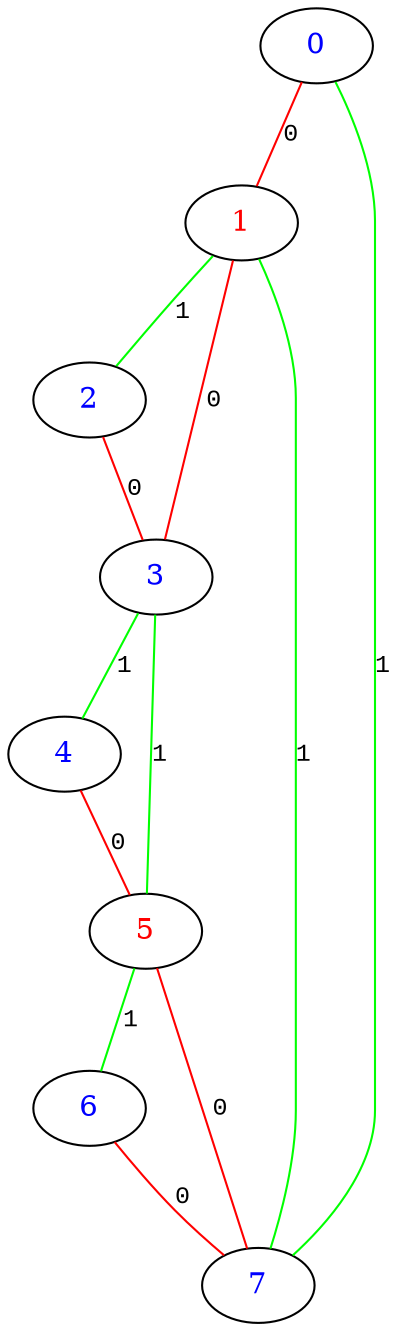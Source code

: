 graph G {
0 [fontcolor="#0000FFFF" label="0" pos="0,0!"];
1 [fontcolor="#FF0000FF" label="1" pos="1,0!"];
2 [fontcolor="#0000FFFF" label="2" pos="2,0!"];
3 [fontcolor="#0000FFFF" label="3" pos="2,-1!"];
4 [fontcolor="#0000FFFF" label="4" pos="2,-2!"];
5 [fontcolor="#FF0000FF" label="5" pos="1,-2!"];
6 [fontcolor="#0000FFFF" label="6" pos="0,-2!"];
7 [fontcolor="#0000FFFF" label="7" pos="0,-1!"];
3 -- 4 [fontname="Courier New" fontsize="12" label="1" color="#00FF00FF"];
0 -- 1 [fontname="Courier New" fontsize="12" label="0" color="#FF0000FF"];
2 -- 3 [fontname="Courier New" fontsize="12" label="0" color="#FF0000FF"];
1 -- 3 [fontname="Courier New" fontsize="12" label="0" color="#FF0000FF"];
5 -- 6 [fontname="Courier New" fontsize="12" label="1" color="#00FF00FF"];
4 -- 5 [fontname="Courier New" fontsize="12" label="0" color="#FF0000FF"];
3 -- 5 [fontname="Courier New" fontsize="12" label="1" color="#00FF00FF"];
6 -- 7 [fontname="Courier New" fontsize="12" label="0" color="#FF0000FF"];
5 -- 7 [fontname="Courier New" fontsize="12" label="0" color="#FF0000FF"];
1 -- 7 [fontname="Courier New" fontsize="12" label="1" color="#00FF00FF"];
0 -- 7 [fontname="Courier New" fontsize="12" label="1" color="#00FF00FF"];
1 -- 2 [fontname="Courier New" fontsize="12" label="1" color="#00FF00FF"];
}
